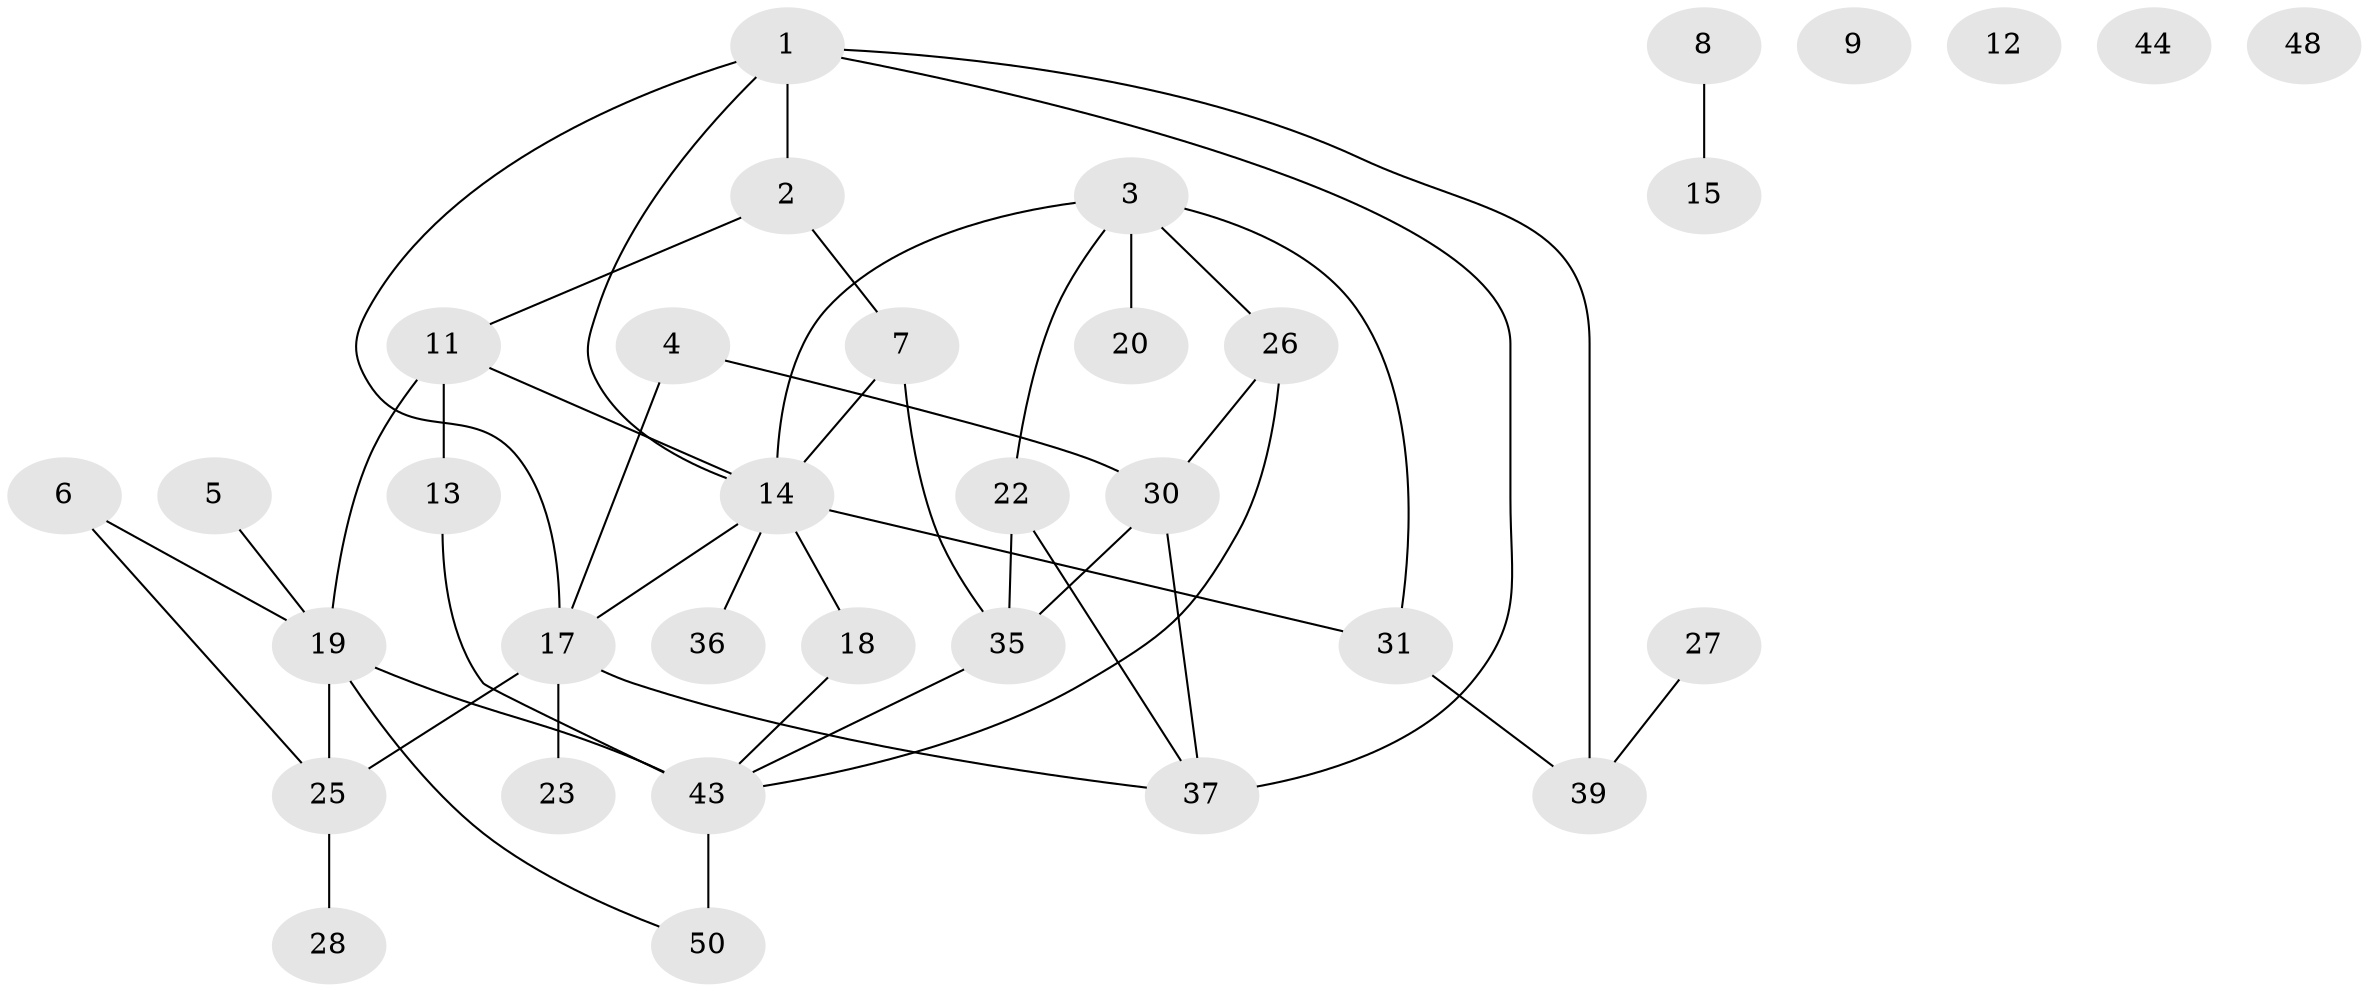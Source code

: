 // original degree distribution, {3: 0.25, 1: 0.19230769230769232, 5: 0.057692307692307696, 2: 0.25, 0: 0.07692307692307693, 4: 0.1346153846153846, 7: 0.038461538461538464}
// Generated by graph-tools (version 1.1) at 2025/41/03/06/25 10:41:22]
// undirected, 34 vertices, 46 edges
graph export_dot {
graph [start="1"]
  node [color=gray90,style=filled];
  1 [super="+24"];
  2 [super="+45"];
  3 [super="+16"];
  4;
  5;
  6 [super="+10"];
  7 [super="+33"];
  8 [super="+51"];
  9;
  11;
  12;
  13 [super="+40"];
  14 [super="+41"];
  15;
  17 [super="+38"];
  18;
  19 [super="+21"];
  20 [super="+29"];
  22 [super="+34"];
  23;
  25 [super="+32"];
  26;
  27;
  28;
  30 [super="+42"];
  31;
  35 [super="+52"];
  36;
  37 [super="+49"];
  39 [super="+46"];
  43 [super="+47"];
  44;
  48;
  50;
  1 -- 14;
  1 -- 37;
  1 -- 2;
  1 -- 17;
  1 -- 39;
  2 -- 11;
  2 -- 7;
  3 -- 20;
  3 -- 22;
  3 -- 26;
  3 -- 31;
  3 -- 14;
  4 -- 30;
  4 -- 17;
  5 -- 19;
  6 -- 19;
  6 -- 25;
  7 -- 14;
  7 -- 35;
  8 -- 15;
  11 -- 14;
  11 -- 19;
  11 -- 13;
  13 -- 43;
  14 -- 31;
  14 -- 36;
  14 -- 17;
  14 -- 18;
  17 -- 23;
  17 -- 25;
  17 -- 37;
  18 -- 43;
  19 -- 50;
  19 -- 43 [weight=2];
  19 -- 25;
  22 -- 37;
  22 -- 35;
  25 -- 28;
  26 -- 30;
  26 -- 43;
  27 -- 39;
  30 -- 35;
  30 -- 37;
  31 -- 39;
  35 -- 43;
  43 -- 50 [weight=2];
}
